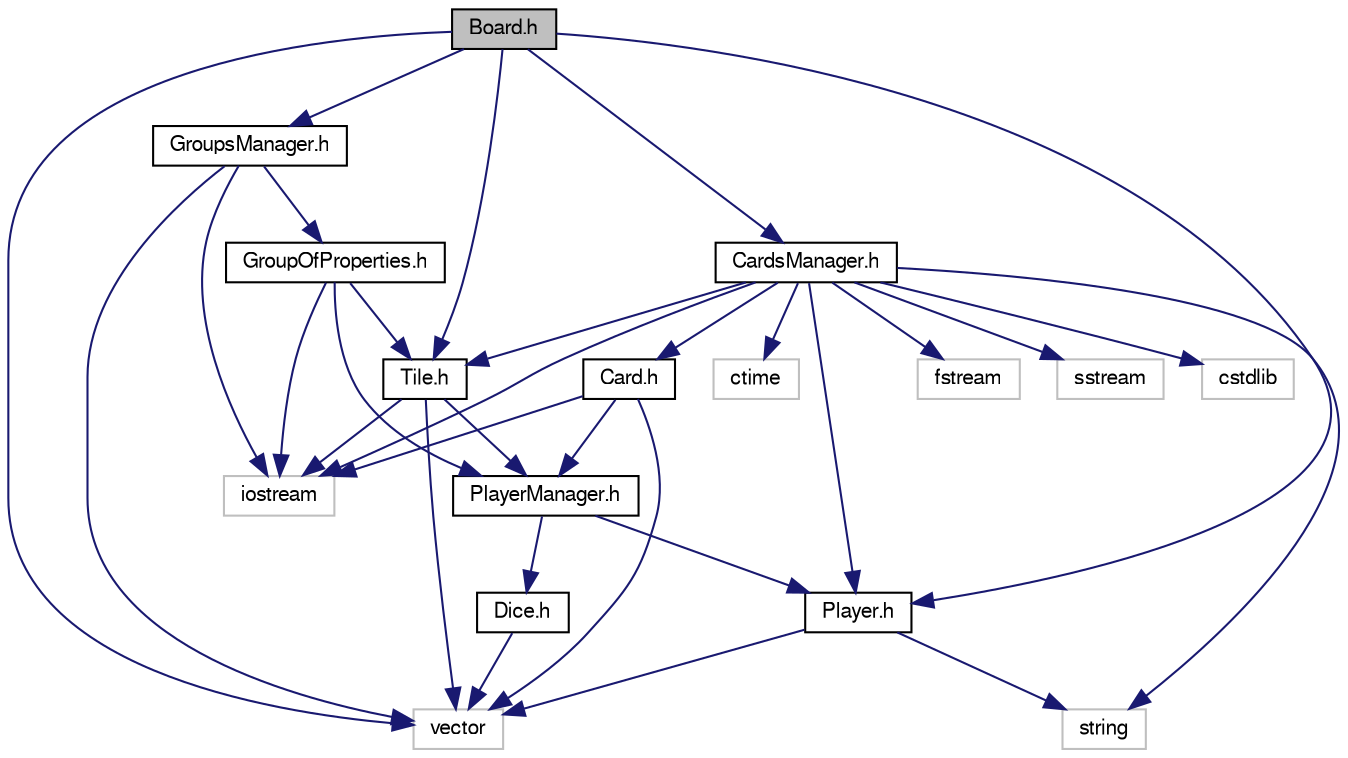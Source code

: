 digraph G
{
  edge [fontname="FreeSans",fontsize="10",labelfontname="FreeSans",labelfontsize="10"];
  node [fontname="FreeSans",fontsize="10",shape=record];
  Node1 [label="Board.h",height=0.2,width=0.4,color="black", fillcolor="grey75", style="filled" fontcolor="black"];
  Node1 -> Node2 [color="midnightblue",fontsize="10",style="solid",fontname="FreeSans"];
  Node2 [label="Tile.h",height=0.2,width=0.4,color="black", fillcolor="white", style="filled",URL="$_tile_8h.html"];
  Node2 -> Node3 [color="midnightblue",fontsize="10",style="solid",fontname="FreeSans"];
  Node3 [label="iostream",height=0.2,width=0.4,color="grey75", fillcolor="white", style="filled"];
  Node2 -> Node4 [color="midnightblue",fontsize="10",style="solid",fontname="FreeSans"];
  Node4 [label="vector",height=0.2,width=0.4,color="grey75", fillcolor="white", style="filled"];
  Node2 -> Node5 [color="midnightblue",fontsize="10",style="solid",fontname="FreeSans"];
  Node5 [label="PlayerManager.h",height=0.2,width=0.4,color="black", fillcolor="white", style="filled",URL="$_player_manager_8h.html"];
  Node5 -> Node6 [color="midnightblue",fontsize="10",style="solid",fontname="FreeSans"];
  Node6 [label="Player.h",height=0.2,width=0.4,color="black", fillcolor="white", style="filled",URL="$_player_8h.html"];
  Node6 -> Node7 [color="midnightblue",fontsize="10",style="solid",fontname="FreeSans"];
  Node7 [label="string",height=0.2,width=0.4,color="grey75", fillcolor="white", style="filled"];
  Node6 -> Node4 [color="midnightblue",fontsize="10",style="solid",fontname="FreeSans"];
  Node5 -> Node8 [color="midnightblue",fontsize="10",style="solid",fontname="FreeSans"];
  Node8 [label="Dice.h",height=0.2,width=0.4,color="black", fillcolor="white", style="filled",URL="$_dice_8h.html"];
  Node8 -> Node4 [color="midnightblue",fontsize="10",style="solid",fontname="FreeSans"];
  Node1 -> Node6 [color="midnightblue",fontsize="10",style="solid",fontname="FreeSans"];
  Node1 -> Node9 [color="midnightblue",fontsize="10",style="solid",fontname="FreeSans"];
  Node9 [label="GroupsManager.h",height=0.2,width=0.4,color="black", fillcolor="white", style="filled",URL="$_groups_manager_8h.html"];
  Node9 -> Node3 [color="midnightblue",fontsize="10",style="solid",fontname="FreeSans"];
  Node9 -> Node4 [color="midnightblue",fontsize="10",style="solid",fontname="FreeSans"];
  Node9 -> Node10 [color="midnightblue",fontsize="10",style="solid",fontname="FreeSans"];
  Node10 [label="GroupOfProperties.h",height=0.2,width=0.4,color="black", fillcolor="white", style="filled",URL="$_group_of_properties_8h.html"];
  Node10 -> Node3 [color="midnightblue",fontsize="10",style="solid",fontname="FreeSans"];
  Node10 -> Node2 [color="midnightblue",fontsize="10",style="solid",fontname="FreeSans"];
  Node10 -> Node5 [color="midnightblue",fontsize="10",style="solid",fontname="FreeSans"];
  Node1 -> Node11 [color="midnightblue",fontsize="10",style="solid",fontname="FreeSans"];
  Node11 [label="CardsManager.h",height=0.2,width=0.4,color="black", fillcolor="white", style="filled",URL="$_cards_manager_8h.html"];
  Node11 -> Node3 [color="midnightblue",fontsize="10",style="solid",fontname="FreeSans"];
  Node11 -> Node12 [color="midnightblue",fontsize="10",style="solid",fontname="FreeSans"];
  Node12 [label="fstream",height=0.2,width=0.4,color="grey75", fillcolor="white", style="filled"];
  Node11 -> Node7 [color="midnightblue",fontsize="10",style="solid",fontname="FreeSans"];
  Node11 -> Node13 [color="midnightblue",fontsize="10",style="solid",fontname="FreeSans"];
  Node13 [label="sstream",height=0.2,width=0.4,color="grey75", fillcolor="white", style="filled"];
  Node11 -> Node14 [color="midnightblue",fontsize="10",style="solid",fontname="FreeSans"];
  Node14 [label="cstdlib",height=0.2,width=0.4,color="grey75", fillcolor="white", style="filled"];
  Node11 -> Node15 [color="midnightblue",fontsize="10",style="solid",fontname="FreeSans"];
  Node15 [label="ctime",height=0.2,width=0.4,color="grey75", fillcolor="white", style="filled"];
  Node11 -> Node6 [color="midnightblue",fontsize="10",style="solid",fontname="FreeSans"];
  Node11 -> Node2 [color="midnightblue",fontsize="10",style="solid",fontname="FreeSans"];
  Node11 -> Node16 [color="midnightblue",fontsize="10",style="solid",fontname="FreeSans"];
  Node16 [label="Card.h",height=0.2,width=0.4,color="black", fillcolor="white", style="filled",URL="$_card_8h.html"];
  Node16 -> Node3 [color="midnightblue",fontsize="10",style="solid",fontname="FreeSans"];
  Node16 -> Node4 [color="midnightblue",fontsize="10",style="solid",fontname="FreeSans"];
  Node16 -> Node5 [color="midnightblue",fontsize="10",style="solid",fontname="FreeSans"];
  Node1 -> Node4 [color="midnightblue",fontsize="10",style="solid",fontname="FreeSans"];
}
